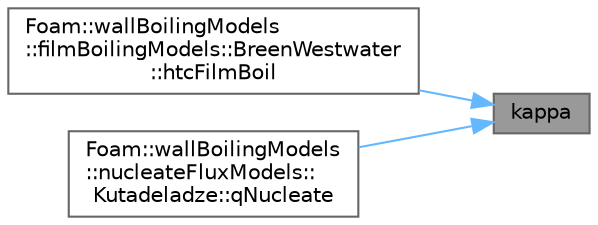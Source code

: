 digraph "kappa"
{
 // LATEX_PDF_SIZE
  bgcolor="transparent";
  edge [fontname=Helvetica,fontsize=10,labelfontname=Helvetica,labelfontsize=10];
  node [fontname=Helvetica,fontsize=10,shape=box,height=0.2,width=0.4];
  rankdir="RL";
  Node1 [id="Node000001",label="kappa",height=0.2,width=0.4,color="gray40", fillcolor="grey60", style="filled", fontcolor="black",tooltip=" "];
  Node1 -> Node2 [id="edge1_Node000001_Node000002",dir="back",color="steelblue1",style="solid",tooltip=" "];
  Node2 [id="Node000002",label="Foam::wallBoilingModels\l::filmBoilingModels::BreenWestwater\l::htcFilmBoil",height=0.2,width=0.4,color="grey40", fillcolor="white", style="filled",URL="$classFoam_1_1wallBoilingModels_1_1filmBoilingModels_1_1BreenWestwater.html#a5f0c1b6713fd6b6d4951217f521a9e60",tooltip=" "];
  Node1 -> Node3 [id="edge2_Node000001_Node000003",dir="back",color="steelblue1",style="solid",tooltip=" "];
  Node3 [id="Node000003",label="Foam::wallBoilingModels\l::nucleateFluxModels::\lKutadeladze::qNucleate",height=0.2,width=0.4,color="grey40", fillcolor="white", style="filled",URL="$classFoam_1_1wallBoilingModels_1_1nucleateFluxModels_1_1Kutadeladze.html#a9dd62e8ac0df4b818d517b9fd3a82d5e",tooltip=" "];
}
